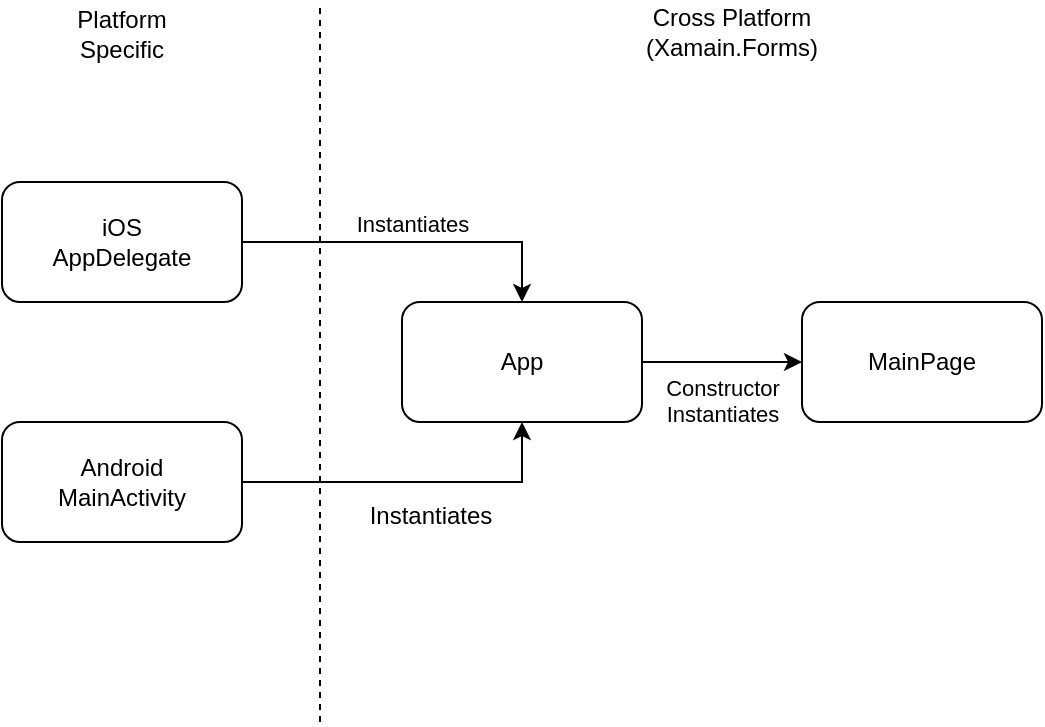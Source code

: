 <mxfile version="10.8.0" type="device"><diagram name="Page-1" id="c7558073-3199-34d8-9f00-42111426c3f3"><mxGraphModel dx="918" dy="633" grid="1" gridSize="10" guides="1" tooltips="1" connect="1" arrows="1" fold="1" page="1" pageScale="1" pageWidth="826" pageHeight="1169" background="#ffffff" math="0" shadow="0"><root><mxCell id="0"/><mxCell id="1" parent="0"/><mxCell id="j0IfRPbsiUkPT-S2oZc3-99" value="Instantiates&lt;br&gt;" style="edgeStyle=orthogonalEdgeStyle;rounded=0;orthogonalLoop=1;jettySize=auto;html=1;exitX=1;exitY=0.5;exitDx=0;exitDy=0;entryX=0.5;entryY=0;entryDx=0;entryDy=0;verticalAlign=bottom;" edge="1" parent="1" source="j0IfRPbsiUkPT-S2oZc3-96" target="j0IfRPbsiUkPT-S2oZc3-98"><mxGeometry relative="1" as="geometry"><mxPoint x="254" y="240" as="sourcePoint"/><mxPoint x="394" y="272" as="targetPoint"/></mxGeometry></mxCell><mxCell id="j0IfRPbsiUkPT-S2oZc3-96" value="iOS&lt;br&gt;AppDelegate&lt;br&gt;" style="rounded=1;whiteSpace=wrap;html=1;" vertex="1" parent="1"><mxGeometry x="120" y="210" width="120" height="60" as="geometry"/></mxCell><mxCell id="j0IfRPbsiUkPT-S2oZc3-100" style="edgeStyle=orthogonalEdgeStyle;rounded=0;orthogonalLoop=1;jettySize=auto;html=1;exitX=1;exitY=0.5;exitDx=0;exitDy=0;entryX=0.5;entryY=1;entryDx=0;entryDy=0;" edge="1" parent="1" source="j0IfRPbsiUkPT-S2oZc3-97" target="j0IfRPbsiUkPT-S2oZc3-98"><mxGeometry relative="1" as="geometry"/></mxCell><mxCell id="j0IfRPbsiUkPT-S2oZc3-101" value="Instantiates" style="text;html=1;resizable=0;points=[];align=center;verticalAlign=top;labelBackgroundColor=#ffffff;" vertex="1" connectable="0" parent="j0IfRPbsiUkPT-S2oZc3-100"><mxGeometry x="-0.083" y="-3" relative="1" as="geometry"><mxPoint x="16" as="offset"/></mxGeometry></mxCell><mxCell id="j0IfRPbsiUkPT-S2oZc3-97" value="Android&lt;br&gt;MainActivity&lt;br&gt;" style="rounded=1;whiteSpace=wrap;html=1;" vertex="1" parent="1"><mxGeometry x="120" y="330" width="120" height="60" as="geometry"/></mxCell><mxCell id="j0IfRPbsiUkPT-S2oZc3-105" value="Constructor&lt;br&gt;Instantiates" style="edgeStyle=orthogonalEdgeStyle;rounded=0;orthogonalLoop=1;jettySize=auto;html=1;exitX=1;exitY=0.5;exitDx=0;exitDy=0;entryX=0;entryY=0.5;entryDx=0;entryDy=0;verticalAlign=top;" edge="1" parent="1" source="j0IfRPbsiUkPT-S2oZc3-98" target="j0IfRPbsiUkPT-S2oZc3-104"><mxGeometry relative="1" as="geometry"/></mxCell><mxCell id="j0IfRPbsiUkPT-S2oZc3-98" value="App&lt;br&gt;" style="rounded=1;whiteSpace=wrap;html=1;" vertex="1" parent="1"><mxGeometry x="320" y="270" width="120" height="60" as="geometry"/></mxCell><mxCell id="j0IfRPbsiUkPT-S2oZc3-104" value="MainPage&lt;br&gt;" style="rounded=1;whiteSpace=wrap;html=1;" vertex="1" parent="1"><mxGeometry x="520" y="270" width="120" height="60" as="geometry"/></mxCell><mxCell id="j0IfRPbsiUkPT-S2oZc3-106" value="" style="endArrow=none;dashed=1;html=1;" edge="1" parent="1"><mxGeometry width="50" height="50" relative="1" as="geometry"><mxPoint x="279" y="480" as="sourcePoint"/><mxPoint x="279" y="120" as="targetPoint"/></mxGeometry></mxCell><mxCell id="j0IfRPbsiUkPT-S2oZc3-107" value="Platform&lt;br&gt;Specific&lt;br&gt;" style="text;html=1;strokeColor=none;fillColor=none;align=center;verticalAlign=middle;whiteSpace=wrap;rounded=0;" vertex="1" parent="1"><mxGeometry x="120" y="121" width="120" height="30" as="geometry"/></mxCell><mxCell id="j0IfRPbsiUkPT-S2oZc3-108" value="Cross Platform&lt;br&gt;(Xamain.Forms)&lt;br&gt;" style="text;html=1;strokeColor=none;fillColor=none;align=center;verticalAlign=middle;whiteSpace=wrap;rounded=0;" vertex="1" parent="1"><mxGeometry x="440" y="120" width="90" height="30" as="geometry"/></mxCell></root></mxGraphModel></diagram></mxfile>